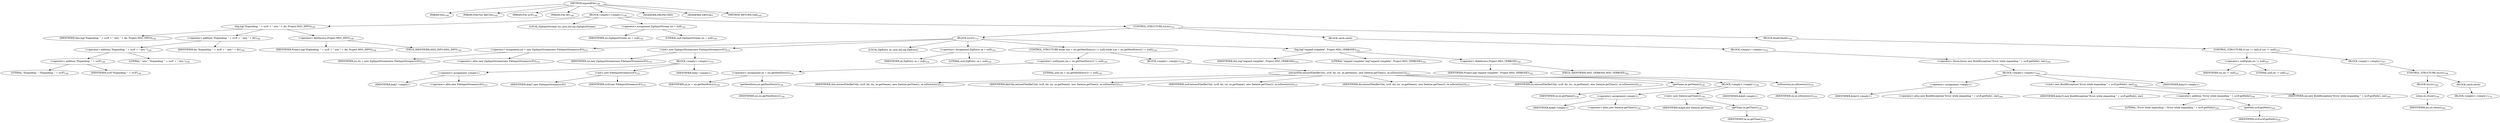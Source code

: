 digraph "expandFile" {  
"237" [label = <(METHOD,expandFile)<SUB>148</SUB>> ]
"10" [label = <(PARAM,this)<SUB>148</SUB>> ]
"238" [label = <(PARAM,FileUtils fileUtils)<SUB>148</SUB>> ]
"239" [label = <(PARAM,File srcF)<SUB>148</SUB>> ]
"240" [label = <(PARAM,File dir)<SUB>148</SUB>> ]
"241" [label = <(BLOCK,&lt;empty&gt;,&lt;empty&gt;)<SUB>148</SUB>> ]
"242" [label = <(log,log(&quot;Expanding: &quot; + srcF + &quot; into &quot; + dir, Project.MSG_INFO))<SUB>149</SUB>> ]
"9" [label = <(IDENTIFIER,this,log(&quot;Expanding: &quot; + srcF + &quot; into &quot; + dir, Project.MSG_INFO))<SUB>149</SUB>> ]
"243" [label = <(&lt;operator&gt;.addition,&quot;Expanding: &quot; + srcF + &quot; into &quot; + dir)<SUB>149</SUB>> ]
"244" [label = <(&lt;operator&gt;.addition,&quot;Expanding: &quot; + srcF + &quot; into &quot;)<SUB>149</SUB>> ]
"245" [label = <(&lt;operator&gt;.addition,&quot;Expanding: &quot; + srcF)<SUB>149</SUB>> ]
"246" [label = <(LITERAL,&quot;Expanding: &quot;,&quot;Expanding: &quot; + srcF)<SUB>149</SUB>> ]
"247" [label = <(IDENTIFIER,srcF,&quot;Expanding: &quot; + srcF)<SUB>149</SUB>> ]
"248" [label = <(LITERAL,&quot; into &quot;,&quot;Expanding: &quot; + srcF + &quot; into &quot;)<SUB>149</SUB>> ]
"249" [label = <(IDENTIFIER,dir,&quot;Expanding: &quot; + srcF + &quot; into &quot; + dir)<SUB>149</SUB>> ]
"250" [label = <(&lt;operator&gt;.fieldAccess,Project.MSG_INFO)<SUB>149</SUB>> ]
"251" [label = <(IDENTIFIER,Project,log(&quot;Expanding: &quot; + srcF + &quot; into &quot; + dir, Project.MSG_INFO))<SUB>149</SUB>> ]
"252" [label = <(FIELD_IDENTIFIER,MSG_INFO,MSG_INFO)<SUB>149</SUB>> ]
"12" [label = <(LOCAL,ZipInputStream zis: java.util.zip.ZipInputStream)> ]
"253" [label = <(&lt;operator&gt;.assignment,ZipInputStream zis = null)<SUB>150</SUB>> ]
"254" [label = <(IDENTIFIER,zis,ZipInputStream zis = null)<SUB>150</SUB>> ]
"255" [label = <(LITERAL,null,ZipInputStream zis = null)<SUB>150</SUB>> ]
"256" [label = <(CONTROL_STRUCTURE,try,try)<SUB>151</SUB>> ]
"257" [label = <(BLOCK,try,try)<SUB>151</SUB>> ]
"258" [label = <(&lt;operator&gt;.assignment,zis = new ZipInputStream(new FileInputStream(srcF)))<SUB>153</SUB>> ]
"259" [label = <(IDENTIFIER,zis,zis = new ZipInputStream(new FileInputStream(srcF)))<SUB>153</SUB>> ]
"260" [label = <(&lt;operator&gt;.alloc,new ZipInputStream(new FileInputStream(srcF)))<SUB>153</SUB>> ]
"261" [label = <(&lt;init&gt;,new ZipInputStream(new FileInputStream(srcF)))<SUB>153</SUB>> ]
"11" [label = <(IDENTIFIER,zis,new ZipInputStream(new FileInputStream(srcF)))<SUB>153</SUB>> ]
"262" [label = <(BLOCK,&lt;empty&gt;,&lt;empty&gt;)<SUB>153</SUB>> ]
"263" [label = <(&lt;operator&gt;.assignment,&lt;empty&gt;)> ]
"264" [label = <(IDENTIFIER,$obj7,&lt;empty&gt;)> ]
"265" [label = <(&lt;operator&gt;.alloc,new FileInputStream(srcF))<SUB>153</SUB>> ]
"266" [label = <(&lt;init&gt;,new FileInputStream(srcF))<SUB>153</SUB>> ]
"267" [label = <(IDENTIFIER,$obj7,new FileInputStream(srcF))> ]
"268" [label = <(IDENTIFIER,srcF,new FileInputStream(srcF))<SUB>153</SUB>> ]
"269" [label = <(IDENTIFIER,$obj7,&lt;empty&gt;)> ]
"270" [label = <(LOCAL,ZipEntry ze: java.util.zip.ZipEntry)> ]
"271" [label = <(&lt;operator&gt;.assignment,ZipEntry ze = null)<SUB>154</SUB>> ]
"272" [label = <(IDENTIFIER,ze,ZipEntry ze = null)<SUB>154</SUB>> ]
"273" [label = <(LITERAL,null,ZipEntry ze = null)<SUB>154</SUB>> ]
"274" [label = <(CONTROL_STRUCTURE,while ((ze = zis.getNextEntry()) != null),while ((ze = zis.getNextEntry()) != null))<SUB>156</SUB>> ]
"275" [label = <(&lt;operator&gt;.notEquals,(ze = zis.getNextEntry()) != null)<SUB>156</SUB>> ]
"276" [label = <(&lt;operator&gt;.assignment,ze = zis.getNextEntry())<SUB>156</SUB>> ]
"277" [label = <(IDENTIFIER,ze,ze = zis.getNextEntry())<SUB>156</SUB>> ]
"278" [label = <(getNextEntry,zis.getNextEntry())<SUB>156</SUB>> ]
"279" [label = <(IDENTIFIER,zis,zis.getNextEntry())<SUB>156</SUB>> ]
"280" [label = <(LITERAL,null,(ze = zis.getNextEntry()) != null)<SUB>156</SUB>> ]
"281" [label = <(BLOCK,&lt;empty&gt;,&lt;empty&gt;)<SUB>156</SUB>> ]
"282" [label = <(extractFile,extractFile(fileUtils, srcF, dir, zis, ze.getName(), new Date(ze.getTime()), ze.isDirectory()))<SUB>157</SUB>> ]
"13" [label = <(IDENTIFIER,this,extractFile(fileUtils, srcF, dir, zis, ze.getName(), new Date(ze.getTime()), ze.isDirectory()))<SUB>157</SUB>> ]
"283" [label = <(IDENTIFIER,fileUtils,extractFile(fileUtils, srcF, dir, zis, ze.getName(), new Date(ze.getTime()), ze.isDirectory()))<SUB>157</SUB>> ]
"284" [label = <(IDENTIFIER,srcF,extractFile(fileUtils, srcF, dir, zis, ze.getName(), new Date(ze.getTime()), ze.isDirectory()))<SUB>157</SUB>> ]
"285" [label = <(IDENTIFIER,dir,extractFile(fileUtils, srcF, dir, zis, ze.getName(), new Date(ze.getTime()), ze.isDirectory()))<SUB>157</SUB>> ]
"286" [label = <(IDENTIFIER,zis,extractFile(fileUtils, srcF, dir, zis, ze.getName(), new Date(ze.getTime()), ze.isDirectory()))<SUB>157</SUB>> ]
"287" [label = <(getName,ze.getName())<SUB>158</SUB>> ]
"288" [label = <(IDENTIFIER,ze,ze.getName())<SUB>158</SUB>> ]
"289" [label = <(BLOCK,&lt;empty&gt;,&lt;empty&gt;)<SUB>158</SUB>> ]
"290" [label = <(&lt;operator&gt;.assignment,&lt;empty&gt;)> ]
"291" [label = <(IDENTIFIER,$obj9,&lt;empty&gt;)> ]
"292" [label = <(&lt;operator&gt;.alloc,new Date(ze.getTime()))<SUB>158</SUB>> ]
"293" [label = <(&lt;init&gt;,new Date(ze.getTime()))<SUB>158</SUB>> ]
"294" [label = <(IDENTIFIER,$obj9,new Date(ze.getTime()))> ]
"295" [label = <(getTime,ze.getTime())<SUB>158</SUB>> ]
"296" [label = <(IDENTIFIER,ze,ze.getTime())<SUB>158</SUB>> ]
"297" [label = <(IDENTIFIER,$obj9,&lt;empty&gt;)> ]
"298" [label = <(isDirectory,ze.isDirectory())<SUB>159</SUB>> ]
"299" [label = <(IDENTIFIER,ze,ze.isDirectory())<SUB>159</SUB>> ]
"300" [label = <(log,log(&quot;expand complete&quot;, Project.MSG_VERBOSE))<SUB>162</SUB>> ]
"14" [label = <(IDENTIFIER,this,log(&quot;expand complete&quot;, Project.MSG_VERBOSE))<SUB>162</SUB>> ]
"301" [label = <(LITERAL,&quot;expand complete&quot;,log(&quot;expand complete&quot;, Project.MSG_VERBOSE))<SUB>162</SUB>> ]
"302" [label = <(&lt;operator&gt;.fieldAccess,Project.MSG_VERBOSE)<SUB>162</SUB>> ]
"303" [label = <(IDENTIFIER,Project,log(&quot;expand complete&quot;, Project.MSG_VERBOSE))<SUB>162</SUB>> ]
"304" [label = <(FIELD_IDENTIFIER,MSG_VERBOSE,MSG_VERBOSE)<SUB>162</SUB>> ]
"305" [label = <(BLOCK,catch,catch)> ]
"306" [label = <(BLOCK,&lt;empty&gt;,&lt;empty&gt;)<SUB>163</SUB>> ]
"307" [label = <(&lt;operator&gt;.throw,throw new BuildException(&quot;Error while expanding &quot; + srcF.getPath(), ioe);)<SUB>164</SUB>> ]
"308" [label = <(BLOCK,&lt;empty&gt;,&lt;empty&gt;)<SUB>164</SUB>> ]
"309" [label = <(&lt;operator&gt;.assignment,&lt;empty&gt;)> ]
"310" [label = <(IDENTIFIER,$obj10,&lt;empty&gt;)> ]
"311" [label = <(&lt;operator&gt;.alloc,new BuildException(&quot;Error while expanding &quot; + srcF.getPath(), ioe))<SUB>164</SUB>> ]
"312" [label = <(&lt;init&gt;,new BuildException(&quot;Error while expanding &quot; + srcF.getPath(), ioe))<SUB>164</SUB>> ]
"313" [label = <(IDENTIFIER,$obj10,new BuildException(&quot;Error while expanding &quot; + srcF.getPath(), ioe))> ]
"314" [label = <(&lt;operator&gt;.addition,&quot;Error while expanding &quot; + srcF.getPath())<SUB>164</SUB>> ]
"315" [label = <(LITERAL,&quot;Error while expanding &quot;,&quot;Error while expanding &quot; + srcF.getPath())<SUB>164</SUB>> ]
"316" [label = <(getPath,srcF.getPath())<SUB>164</SUB>> ]
"317" [label = <(IDENTIFIER,srcF,srcF.getPath())<SUB>164</SUB>> ]
"318" [label = <(IDENTIFIER,ioe,new BuildException(&quot;Error while expanding &quot; + srcF.getPath(), ioe))<SUB>165</SUB>> ]
"319" [label = <(IDENTIFIER,$obj10,&lt;empty&gt;)> ]
"320" [label = <(BLOCK,finally,finally)<SUB>166</SUB>> ]
"321" [label = <(CONTROL_STRUCTURE,if (zis != null),if (zis != null))<SUB>167</SUB>> ]
"322" [label = <(&lt;operator&gt;.notEquals,zis != null)<SUB>167</SUB>> ]
"323" [label = <(IDENTIFIER,zis,zis != null)<SUB>167</SUB>> ]
"324" [label = <(LITERAL,null,zis != null)<SUB>167</SUB>> ]
"325" [label = <(BLOCK,&lt;empty&gt;,&lt;empty&gt;)<SUB>167</SUB>> ]
"326" [label = <(CONTROL_STRUCTURE,try,try)<SUB>168</SUB>> ]
"327" [label = <(BLOCK,try,try)<SUB>168</SUB>> ]
"328" [label = <(close,zis.close())<SUB>169</SUB>> ]
"329" [label = <(IDENTIFIER,zis,zis.close())<SUB>169</SUB>> ]
"330" [label = <(BLOCK,catch,catch)> ]
"331" [label = <(BLOCK,&lt;empty&gt;,&lt;empty&gt;)<SUB>170</SUB>> ]
"332" [label = <(MODIFIER,PROTECTED)> ]
"333" [label = <(MODIFIER,VIRTUAL)> ]
"334" [label = <(METHOD_RETURN,void)<SUB>148</SUB>> ]
  "237" -> "10" 
  "237" -> "238" 
  "237" -> "239" 
  "237" -> "240" 
  "237" -> "241" 
  "237" -> "332" 
  "237" -> "333" 
  "237" -> "334" 
  "241" -> "242" 
  "241" -> "12" 
  "241" -> "253" 
  "241" -> "256" 
  "242" -> "9" 
  "242" -> "243" 
  "242" -> "250" 
  "243" -> "244" 
  "243" -> "249" 
  "244" -> "245" 
  "244" -> "248" 
  "245" -> "246" 
  "245" -> "247" 
  "250" -> "251" 
  "250" -> "252" 
  "253" -> "254" 
  "253" -> "255" 
  "256" -> "257" 
  "256" -> "305" 
  "256" -> "320" 
  "257" -> "258" 
  "257" -> "261" 
  "257" -> "270" 
  "257" -> "271" 
  "257" -> "274" 
  "257" -> "300" 
  "258" -> "259" 
  "258" -> "260" 
  "261" -> "11" 
  "261" -> "262" 
  "262" -> "263" 
  "262" -> "266" 
  "262" -> "269" 
  "263" -> "264" 
  "263" -> "265" 
  "266" -> "267" 
  "266" -> "268" 
  "271" -> "272" 
  "271" -> "273" 
  "274" -> "275" 
  "274" -> "281" 
  "275" -> "276" 
  "275" -> "280" 
  "276" -> "277" 
  "276" -> "278" 
  "278" -> "279" 
  "281" -> "282" 
  "282" -> "13" 
  "282" -> "283" 
  "282" -> "284" 
  "282" -> "285" 
  "282" -> "286" 
  "282" -> "287" 
  "282" -> "289" 
  "282" -> "298" 
  "287" -> "288" 
  "289" -> "290" 
  "289" -> "293" 
  "289" -> "297" 
  "290" -> "291" 
  "290" -> "292" 
  "293" -> "294" 
  "293" -> "295" 
  "295" -> "296" 
  "298" -> "299" 
  "300" -> "14" 
  "300" -> "301" 
  "300" -> "302" 
  "302" -> "303" 
  "302" -> "304" 
  "305" -> "306" 
  "306" -> "307" 
  "307" -> "308" 
  "308" -> "309" 
  "308" -> "312" 
  "308" -> "319" 
  "309" -> "310" 
  "309" -> "311" 
  "312" -> "313" 
  "312" -> "314" 
  "312" -> "318" 
  "314" -> "315" 
  "314" -> "316" 
  "316" -> "317" 
  "320" -> "321" 
  "321" -> "322" 
  "321" -> "325" 
  "322" -> "323" 
  "322" -> "324" 
  "325" -> "326" 
  "326" -> "327" 
  "326" -> "330" 
  "327" -> "328" 
  "328" -> "329" 
  "330" -> "331" 
}
